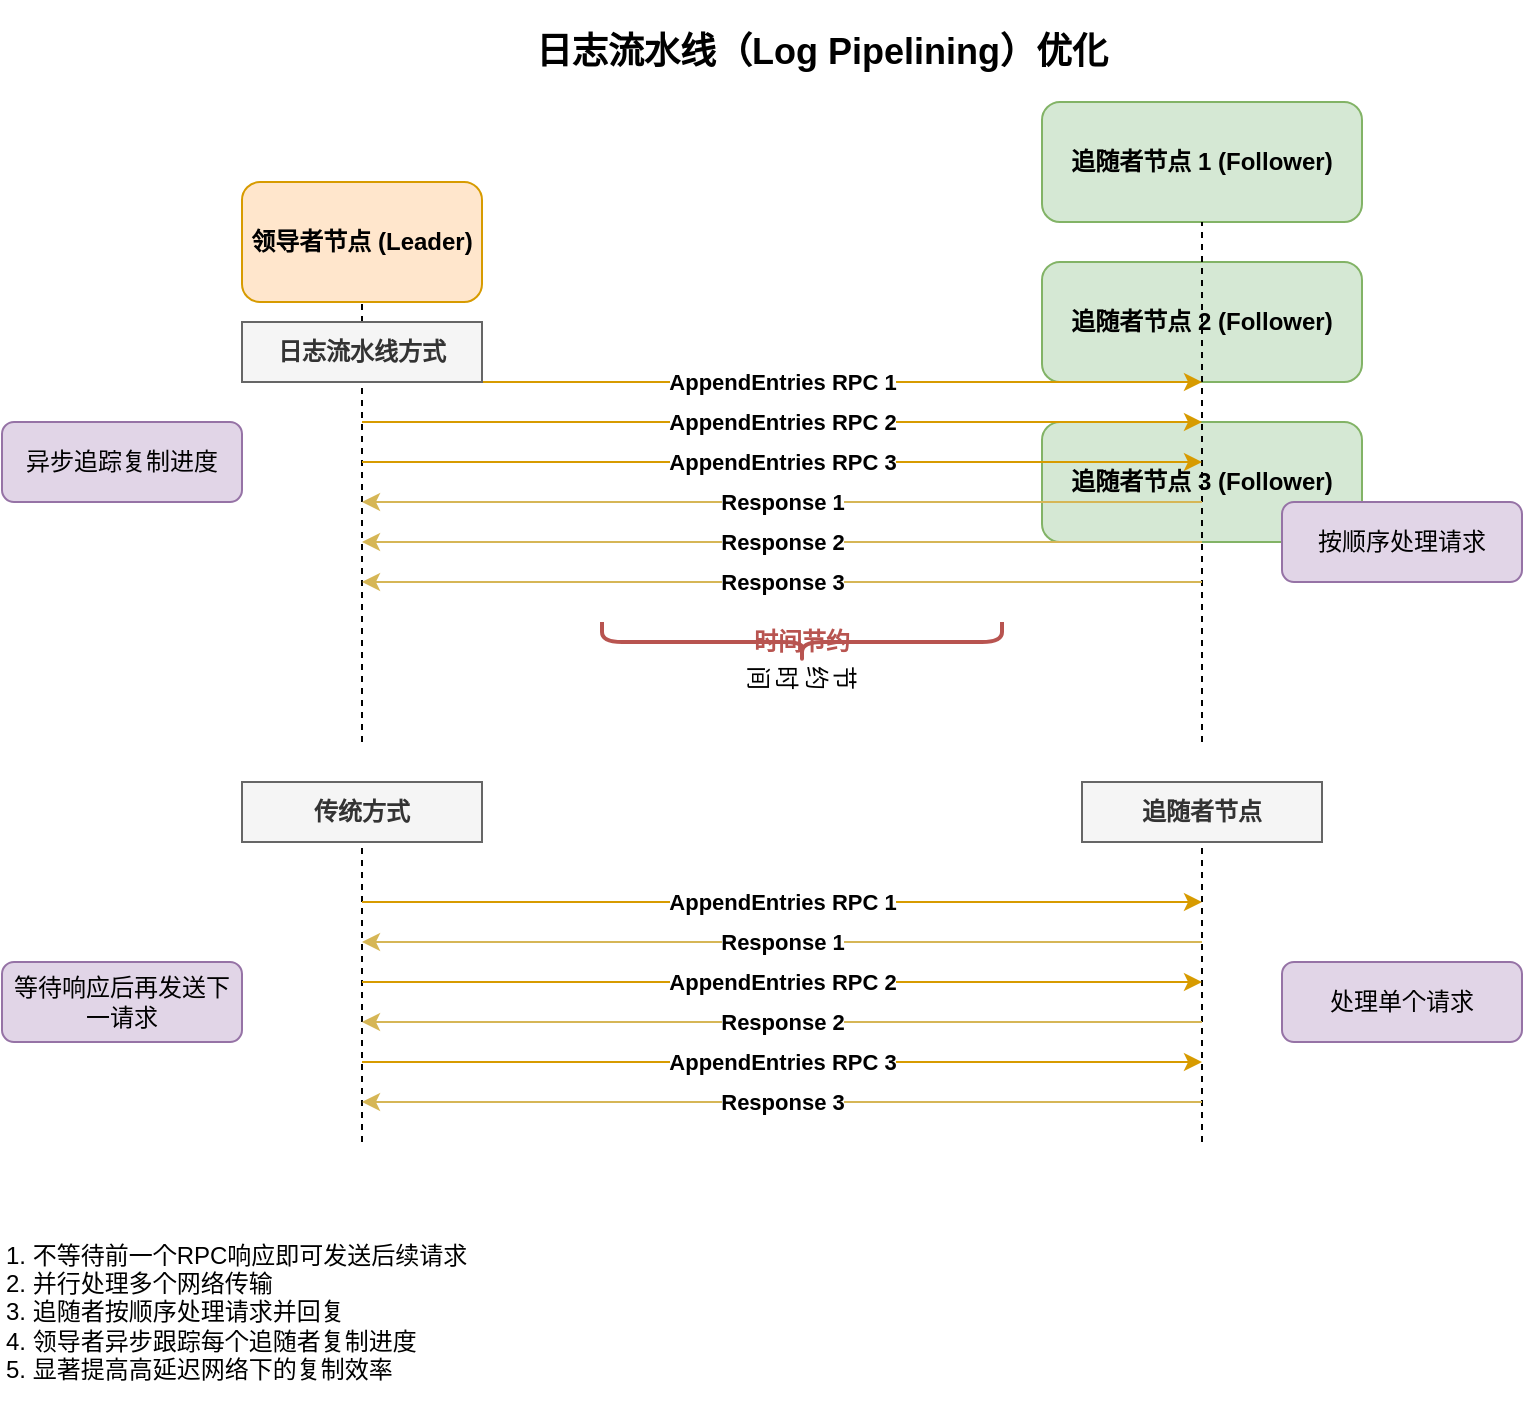 <mxfile version="27.0.6">
  <diagram name="Log Pipelining" id="cEwv6QGE_8RR6pSS1JHF">
    <mxGraphModel dx="567" dy="613" grid="0" gridSize="10" guides="1" tooltips="1" connect="1" arrows="1" fold="1" page="0" pageScale="1" pageWidth="850" pageHeight="1100" math="0" shadow="0">
      <root>
        <mxCell id="0" />
        <mxCell id="1" parent="0" />
        <mxCell id="tI9Yq3BKOj91rwqoLNJe-1" value="领导者节点 (Leader)" style="rounded=1;whiteSpace=wrap;html=1;fillColor=#ffe6cc;strokeColor=#d79b00;fontStyle=1" vertex="1" parent="1">
          <mxGeometry x="579" y="194" width="120" height="60" as="geometry" />
        </mxCell>
        <mxCell id="tI9Yq3BKOj91rwqoLNJe-2" value="追随者节点 1 (Follower)" style="rounded=1;whiteSpace=wrap;html=1;fillColor=#d5e8d4;strokeColor=#82b366;fontStyle=1" vertex="1" parent="1">
          <mxGeometry x="979" y="154" width="160" height="60" as="geometry" />
        </mxCell>
        <mxCell id="tI9Yq3BKOj91rwqoLNJe-3" value="追随者节点 2 (Follower)" style="rounded=1;whiteSpace=wrap;html=1;fillColor=#d5e8d4;strokeColor=#82b366;fontStyle=1" vertex="1" parent="1">
          <mxGeometry x="979" y="234" width="160" height="60" as="geometry" />
        </mxCell>
        <mxCell id="tI9Yq3BKOj91rwqoLNJe-4" value="追随者节点 3 (Follower)" style="rounded=1;whiteSpace=wrap;html=1;fillColor=#d5e8d4;strokeColor=#82b366;fontStyle=1" vertex="1" parent="1">
          <mxGeometry x="979" y="314" width="160" height="60" as="geometry" />
        </mxCell>
        <mxCell id="tI9Yq3BKOj91rwqoLNJe-5" value="" style="endArrow=none;dashed=1;html=1;rounded=0;" edge="1" parent="1">
          <mxGeometry width="50" height="50" relative="1" as="geometry">
            <mxPoint x="639" y="474" as="sourcePoint" />
            <mxPoint x="639" y="254" as="targetPoint" />
          </mxGeometry>
        </mxCell>
        <mxCell id="tI9Yq3BKOj91rwqoLNJe-6" value="" style="endArrow=none;dashed=1;html=1;rounded=0;" edge="1" parent="1">
          <mxGeometry width="50" height="50" relative="1" as="geometry">
            <mxPoint x="1059" y="474" as="sourcePoint" />
            <mxPoint x="1059" y="214" as="targetPoint" />
          </mxGeometry>
        </mxCell>
        <mxCell id="tI9Yq3BKOj91rwqoLNJe-7" value="" style="endArrow=none;dashed=1;html=1;rounded=0;" edge="1" parent="1">
          <mxGeometry width="50" height="50" relative="1" as="geometry">
            <mxPoint x="1059" y="474" as="sourcePoint" />
            <mxPoint x="1059" y="294" as="targetPoint" />
          </mxGeometry>
        </mxCell>
        <mxCell id="tI9Yq3BKOj91rwqoLNJe-8" value="" style="endArrow=none;dashed=1;html=1;rounded=0;" edge="1" parent="1">
          <mxGeometry width="50" height="50" relative="1" as="geometry">
            <mxPoint x="1059" y="474" as="sourcePoint" />
            <mxPoint x="1059" y="374" as="targetPoint" />
          </mxGeometry>
        </mxCell>
        <mxCell id="tI9Yq3BKOj91rwqoLNJe-9" value="AppendEntries RPC 1" style="endArrow=classic;html=1;rounded=0;fillColor=#ffe6cc;strokeColor=#d79b00;fontStyle=1" edge="1" parent="1">
          <mxGeometry width="50" height="50" relative="1" as="geometry">
            <mxPoint x="639" y="294" as="sourcePoint" />
            <mxPoint x="1059" y="294" as="targetPoint" />
          </mxGeometry>
        </mxCell>
        <mxCell id="tI9Yq3BKOj91rwqoLNJe-10" value="AppendEntries RPC 2" style="endArrow=classic;html=1;rounded=0;fillColor=#ffe6cc;strokeColor=#d79b00;fontStyle=1" edge="1" parent="1">
          <mxGeometry width="50" height="50" relative="1" as="geometry">
            <mxPoint x="639" y="314" as="sourcePoint" />
            <mxPoint x="1059" y="314" as="targetPoint" />
          </mxGeometry>
        </mxCell>
        <mxCell id="tI9Yq3BKOj91rwqoLNJe-11" value="AppendEntries RPC 3" style="endArrow=classic;html=1;rounded=0;fillColor=#ffe6cc;strokeColor=#d79b00;fontStyle=1" edge="1" parent="1">
          <mxGeometry width="50" height="50" relative="1" as="geometry">
            <mxPoint x="639" y="334" as="sourcePoint" />
            <mxPoint x="1059" y="334" as="targetPoint" />
          </mxGeometry>
        </mxCell>
        <mxCell id="tI9Yq3BKOj91rwqoLNJe-12" value="Response 1" style="endArrow=classic;html=1;rounded=0;fillColor=#fff2cc;strokeColor=#d6b656;fontStyle=1" edge="1" parent="1">
          <mxGeometry width="50" height="50" relative="1" as="geometry">
            <mxPoint x="1059" y="354" as="sourcePoint" />
            <mxPoint x="639" y="354" as="targetPoint" />
          </mxGeometry>
        </mxCell>
        <mxCell id="tI9Yq3BKOj91rwqoLNJe-13" value="Response 2" style="endArrow=classic;html=1;rounded=0;fillColor=#fff2cc;strokeColor=#d6b656;fontStyle=1" edge="1" parent="1">
          <mxGeometry width="50" height="50" relative="1" as="geometry">
            <mxPoint x="1059" y="374" as="sourcePoint" />
            <mxPoint x="639" y="374" as="targetPoint" />
          </mxGeometry>
        </mxCell>
        <mxCell id="tI9Yq3BKOj91rwqoLNJe-14" value="Response 3" style="endArrow=classic;html=1;rounded=0;fillColor=#fff2cc;strokeColor=#d6b656;fontStyle=1" edge="1" parent="1">
          <mxGeometry width="50" height="50" relative="1" as="geometry">
            <mxPoint x="1059" y="394" as="sourcePoint" />
            <mxPoint x="639" y="394" as="targetPoint" />
          </mxGeometry>
        </mxCell>
        <mxCell id="tI9Yq3BKOj91rwqoLNJe-15" value="&lt;b&gt;传统方式&lt;/b&gt;" style="rounded=0;whiteSpace=wrap;html=1;fillColor=#f5f5f5;fontColor=#333333;strokeColor=#666666;" vertex="1" parent="1">
          <mxGeometry x="579" y="494" width="120" height="30" as="geometry" />
        </mxCell>
        <mxCell id="tI9Yq3BKOj91rwqoLNJe-16" value="" style="endArrow=none;dashed=1;html=1;rounded=0;" edge="1" parent="1">
          <mxGeometry width="50" height="50" relative="1" as="geometry">
            <mxPoint x="639" y="674" as="sourcePoint" />
            <mxPoint x="639" y="524" as="targetPoint" />
          </mxGeometry>
        </mxCell>
        <mxCell id="tI9Yq3BKOj91rwqoLNJe-17" value="" style="endArrow=none;dashed=1;html=1;rounded=0;" edge="1" parent="1">
          <mxGeometry width="50" height="50" relative="1" as="geometry">
            <mxPoint x="1059" y="674" as="sourcePoint" />
            <mxPoint x="1059" y="524" as="targetPoint" />
          </mxGeometry>
        </mxCell>
        <mxCell id="tI9Yq3BKOj91rwqoLNJe-18" value="AppendEntries RPC 1" style="endArrow=classic;html=1;rounded=0;fillColor=#ffe6cc;strokeColor=#d79b00;fontStyle=1" edge="1" parent="1">
          <mxGeometry width="50" height="50" relative="1" as="geometry">
            <mxPoint x="639" y="554" as="sourcePoint" />
            <mxPoint x="1059" y="554" as="targetPoint" />
          </mxGeometry>
        </mxCell>
        <mxCell id="tI9Yq3BKOj91rwqoLNJe-19" value="Response 1" style="endArrow=classic;html=1;rounded=0;fillColor=#fff2cc;strokeColor=#d6b656;fontStyle=1" edge="1" parent="1">
          <mxGeometry width="50" height="50" relative="1" as="geometry">
            <mxPoint x="1059" y="574" as="sourcePoint" />
            <mxPoint x="639" y="574" as="targetPoint" />
          </mxGeometry>
        </mxCell>
        <mxCell id="tI9Yq3BKOj91rwqoLNJe-20" value="AppendEntries RPC 2" style="endArrow=classic;html=1;rounded=0;fillColor=#ffe6cc;strokeColor=#d79b00;fontStyle=1" edge="1" parent="1">
          <mxGeometry width="50" height="50" relative="1" as="geometry">
            <mxPoint x="639" y="594" as="sourcePoint" />
            <mxPoint x="1059" y="594" as="targetPoint" />
          </mxGeometry>
        </mxCell>
        <mxCell id="tI9Yq3BKOj91rwqoLNJe-21" value="Response 2" style="endArrow=classic;html=1;rounded=0;fillColor=#fff2cc;strokeColor=#d6b656;fontStyle=1" edge="1" parent="1">
          <mxGeometry width="50" height="50" relative="1" as="geometry">
            <mxPoint x="1059" y="614" as="sourcePoint" />
            <mxPoint x="639" y="614" as="targetPoint" />
          </mxGeometry>
        </mxCell>
        <mxCell id="tI9Yq3BKOj91rwqoLNJe-22" value="AppendEntries RPC 3" style="endArrow=classic;html=1;rounded=0;fillColor=#ffe6cc;strokeColor=#d79b00;fontStyle=1" edge="1" parent="1">
          <mxGeometry width="50" height="50" relative="1" as="geometry">
            <mxPoint x="639" y="634" as="sourcePoint" />
            <mxPoint x="1059" y="634" as="targetPoint" />
          </mxGeometry>
        </mxCell>
        <mxCell id="tI9Yq3BKOj91rwqoLNJe-23" value="Response 3" style="endArrow=classic;html=1;rounded=0;fillColor=#fff2cc;strokeColor=#d6b656;fontStyle=1" edge="1" parent="1">
          <mxGeometry width="50" height="50" relative="1" as="geometry">
            <mxPoint x="1059" y="654" as="sourcePoint" />
            <mxPoint x="639" y="654" as="targetPoint" />
          </mxGeometry>
        </mxCell>
        <mxCell id="tI9Yq3BKOj91rwqoLNJe-24" value="&lt;b&gt;日志流水线方式&lt;/b&gt;" style="rounded=0;whiteSpace=wrap;html=1;fillColor=#f5f5f5;fontColor=#333333;strokeColor=#666666;" vertex="1" parent="1">
          <mxGeometry x="579" y="264" width="120" height="30" as="geometry" />
        </mxCell>
        <mxCell id="tI9Yq3BKOj91rwqoLNJe-25" value="&lt;b&gt;追随者节点&lt;/b&gt;" style="rounded=0;whiteSpace=wrap;html=1;fillColor=#f5f5f5;fontColor=#333333;strokeColor=#666666;" vertex="1" parent="1">
          <mxGeometry x="999" y="494" width="120" height="30" as="geometry" />
        </mxCell>
        <mxCell id="tI9Yq3BKOj91rwqoLNJe-26" value="&lt;h2&gt;日志流水线（Log Pipelining）优化&lt;/h2&gt;" style="text;html=1;strokeColor=none;fillColor=none;align=center;verticalAlign=middle;whiteSpace=wrap;rounded=0;" vertex="1" parent="1">
          <mxGeometry x="719" y="114" width="300" height="30" as="geometry" />
        </mxCell>
        <mxCell id="tI9Yq3BKOj91rwqoLNJe-27" value="异步追踪复制进度" style="rounded=1;whiteSpace=wrap;html=1;fillColor=#e1d5e7;strokeColor=#9673a6;" vertex="1" parent="1">
          <mxGeometry x="459" y="314" width="120" height="40" as="geometry" />
        </mxCell>
        <mxCell id="tI9Yq3BKOj91rwqoLNJe-28" value="按顺序处理请求" style="rounded=1;whiteSpace=wrap;html=1;fillColor=#e1d5e7;strokeColor=#9673a6;" vertex="1" parent="1">
          <mxGeometry x="1099" y="354" width="120" height="40" as="geometry" />
        </mxCell>
        <mxCell id="tI9Yq3BKOj91rwqoLNJe-29" value="等待响应后再发送下一请求" style="rounded=1;whiteSpace=wrap;html=1;fillColor=#e1d5e7;strokeColor=#9673a6;" vertex="1" parent="1">
          <mxGeometry x="459" y="584" width="120" height="40" as="geometry" />
        </mxCell>
        <mxCell id="tI9Yq3BKOj91rwqoLNJe-30" value="处理单个请求" style="rounded=1;whiteSpace=wrap;html=1;fillColor=#e1d5e7;strokeColor=#9673a6;" vertex="1" parent="1">
          <mxGeometry x="1099" y="584" width="120" height="40" as="geometry" />
        </mxCell>
        <mxCell id="tI9Yq3BKOj91rwqoLNJe-31" value="节约时间" style="shape=curlyBracket;whiteSpace=wrap;html=1;rounded=1;flipH=1;labelPosition=right;verticalLabelPosition=middle;align=left;verticalAlign=middle;rotation=90;fillColor=#f8cecc;strokeColor=#b85450;strokeWidth=2;" vertex="1" parent="1">
          <mxGeometry x="849" y="324" width="20" height="200" as="geometry" />
        </mxCell>
        <mxCell id="tI9Yq3BKOj91rwqoLNJe-32" value="&lt;b&gt;时间节约&lt;/b&gt;" style="text;html=1;strokeColor=none;fillColor=none;align=center;verticalAlign=middle;whiteSpace=wrap;rounded=0;fontColor=#B85450;" vertex="1" parent="1">
          <mxGeometry x="829" y="409" width="60" height="30" as="geometry" />
        </mxCell>
        <mxCell id="tI9Yq3BKOj91rwqoLNJe-33" value="&lt;div align=&quot;left&quot;&gt;1. 不等待前一个RPC响应即可发送后续请求&lt;br&gt;2. 并行处理多个网络传输&lt;br&gt;3. 追随者按顺序处理请求并回复&lt;br&gt;4. 领导者异步跟踪每个追随者复制进度&lt;br&gt;5. 显著提高高延迟网络下的复制效率&lt;/div&gt;" style="text;html=1;strokeColor=none;fillColor=none;align=left;verticalAlign=middle;whiteSpace=wrap;rounded=0;" vertex="1" parent="1">
          <mxGeometry x="459" y="714" width="720" height="90" as="geometry" />
        </mxCell>
      </root>
    </mxGraphModel>
  </diagram>
</mxfile>
